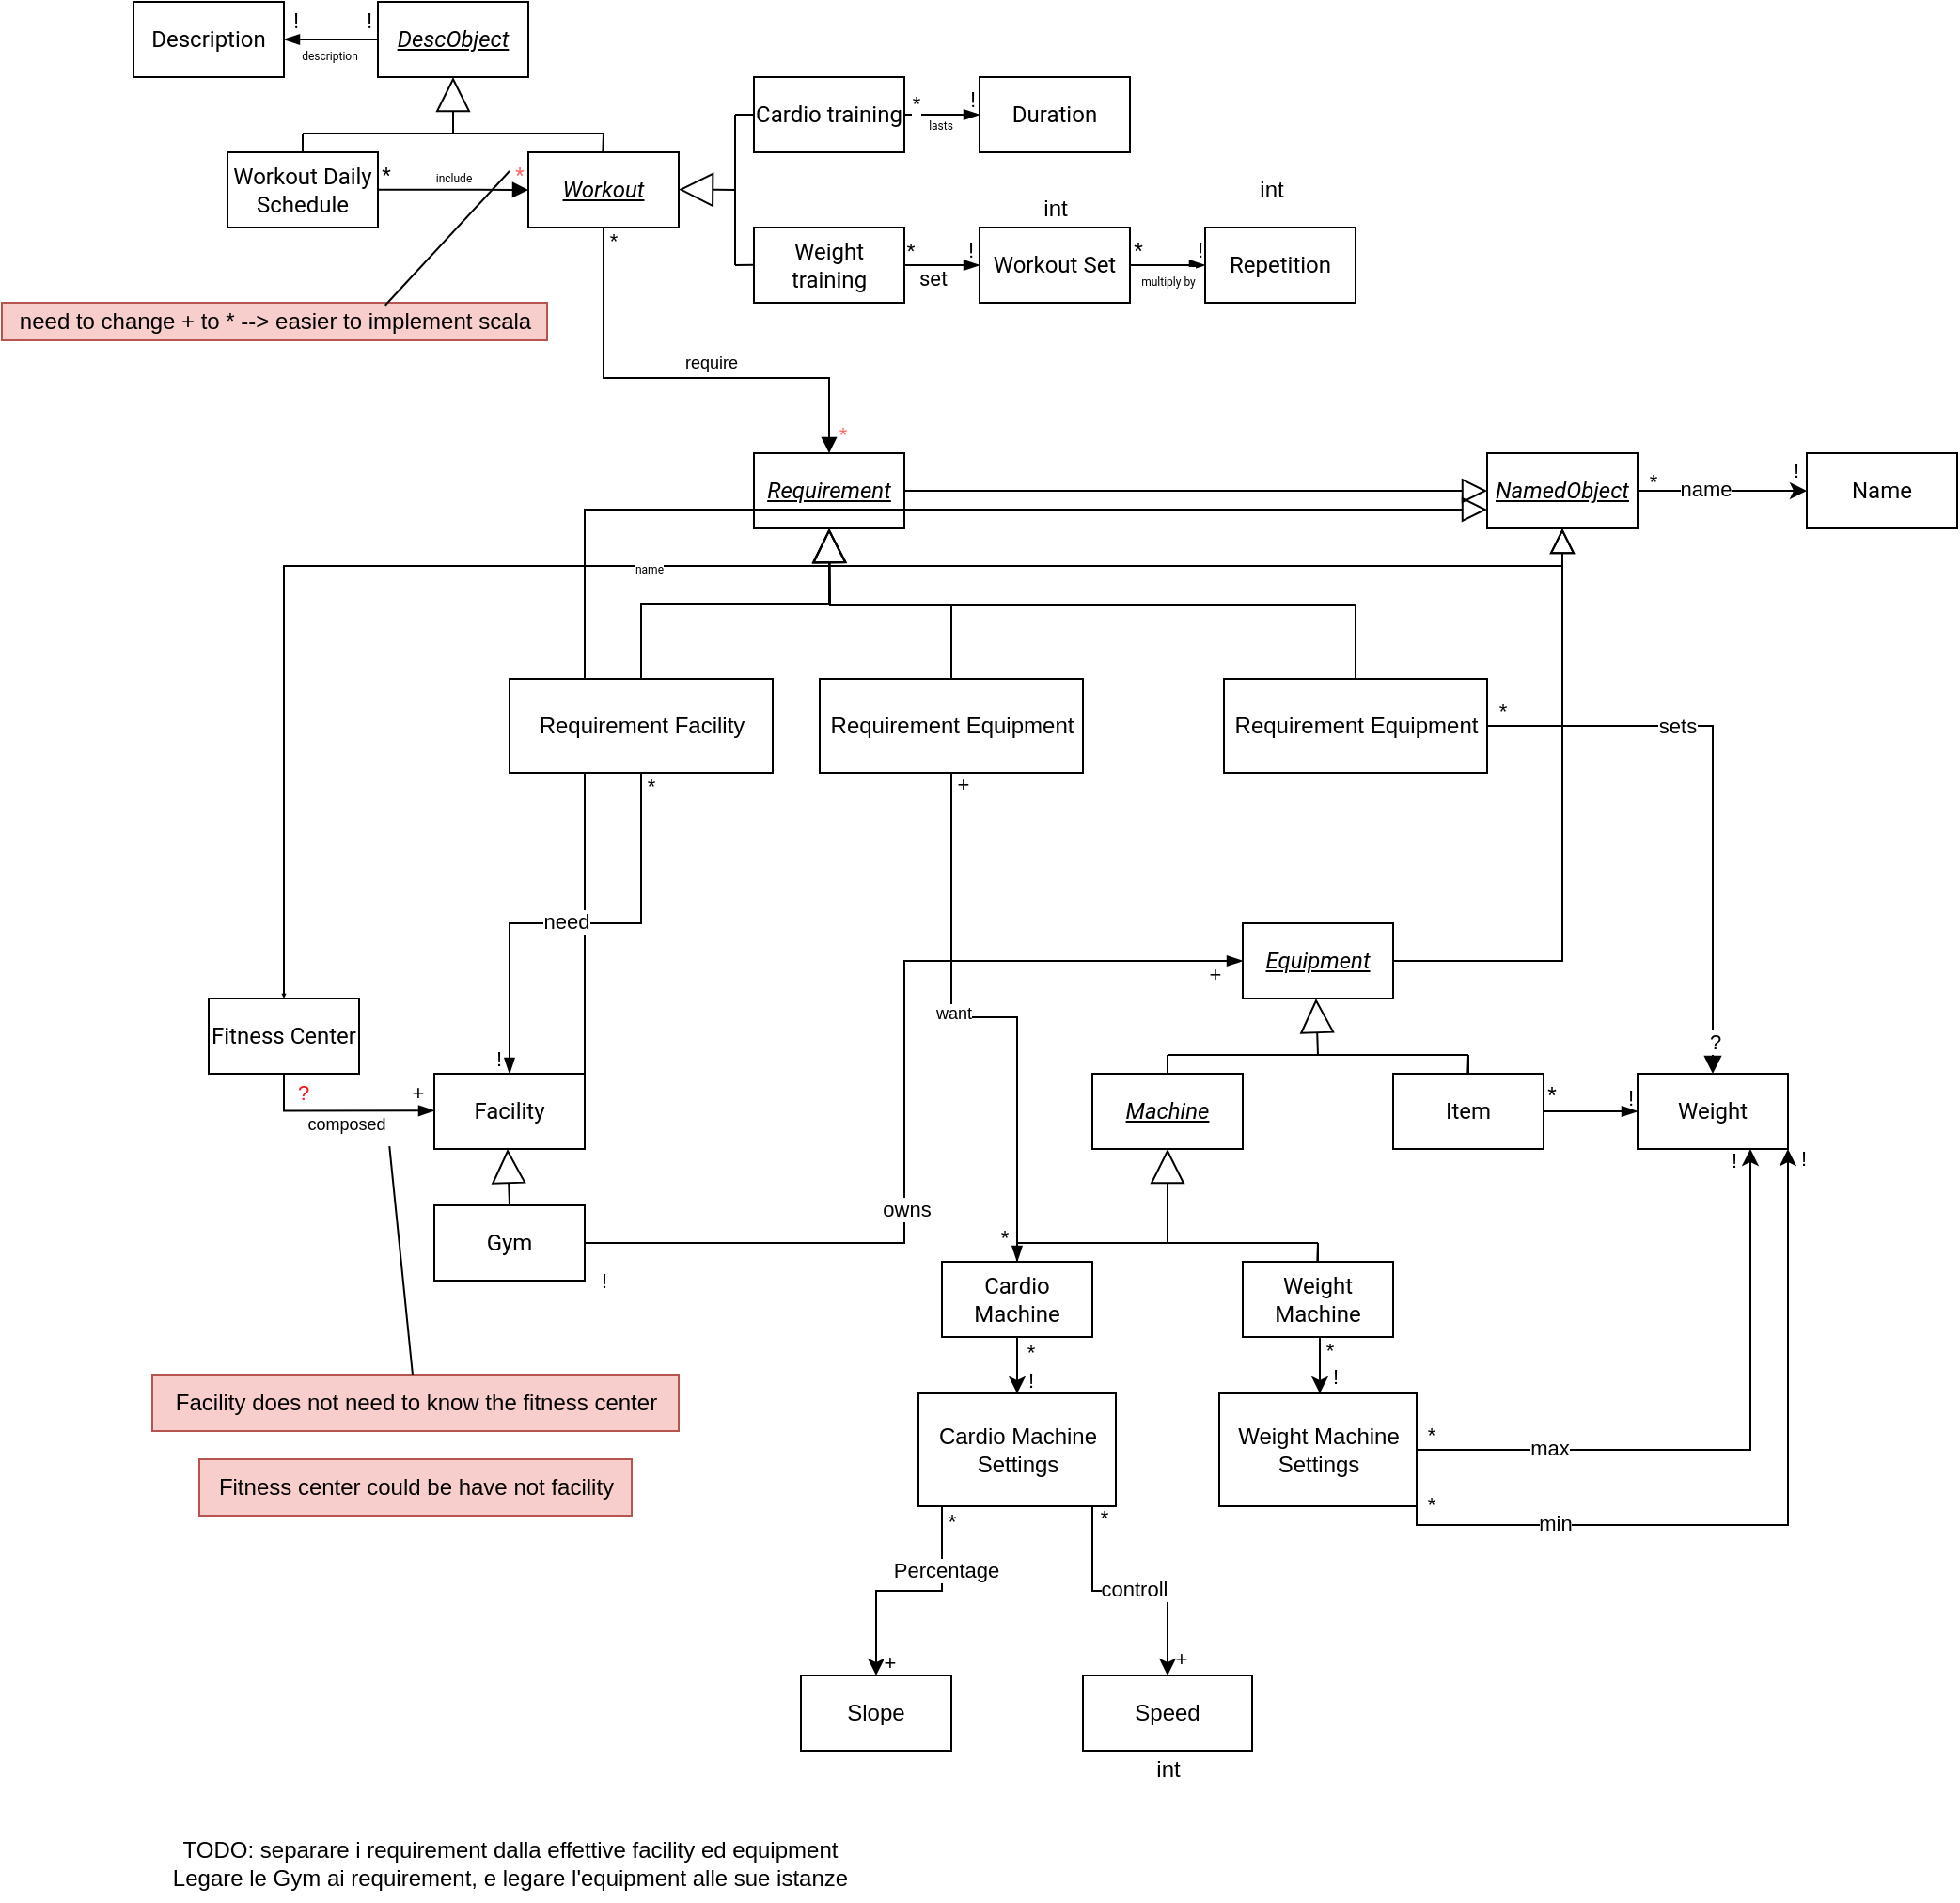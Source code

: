 <mxfile version="20.5.3" type="embed"><diagram id="2QempQvXkUjVF1YWiOBT" name="Page-1"><mxGraphModel dx="1708" dy="663" grid="1" gridSize="10" guides="1" tooltips="1" connect="1" arrows="1" fold="1" page="1" pageScale="1" pageWidth="850" pageHeight="1100" math="0" shadow="0"><root><mxCell id="0"/><mxCell id="1" parent="0"/><mxCell id="2F5MSPOgXOu8C7vcqL_C-9" value="&lt;u&gt;&lt;i&gt;DescObject&lt;/i&gt;&lt;/u&gt;" style="html=1;whiteSpace=wrap;fontFamily=Roboto;fontSource=https%3A%2F%2Ffonts.googleapis.com%2Fcss%3Ffamily%3DRoboto;" parent="1" vertex="1"><mxGeometry x="160" y="120" width="80" height="40" as="geometry"/></mxCell><mxCell id="2F5MSPOgXOu8C7vcqL_C-26" value="&lt;div&gt;Workout Daily&lt;/div&gt;&lt;div&gt;Schedule&lt;/div&gt;" style="html=1;whiteSpace=wrap;fontFamily=Roboto;fontSource=https%3A%2F%2Ffonts.googleapis.com%2Fcss%3Ffamily%3DRoboto;" parent="1" vertex="1"><mxGeometry x="80" y="200" width="80" height="40" as="geometry"/></mxCell><mxCell id="2F5MSPOgXOu8C7vcqL_C-27" value="&lt;div&gt;&lt;i&gt;&lt;u&gt;Workout&lt;/u&gt;&lt;/i&gt;&lt;/div&gt;" style="html=1;whiteSpace=wrap;fontFamily=Roboto;fontSource=https%3A%2F%2Ffonts.googleapis.com%2Fcss%3Ffamily%3DRoboto;" parent="1" vertex="1"><mxGeometry x="240" y="200" width="80" height="40" as="geometry"/></mxCell><mxCell id="2F5MSPOgXOu8C7vcqL_C-28" value="&lt;div&gt;Description&lt;/div&gt;" style="html=1;whiteSpace=wrap;fontFamily=Roboto;fontSource=https%3A%2F%2Ffonts.googleapis.com%2Fcss%3Ffamily%3DRoboto;" parent="1" vertex="1"><mxGeometry x="30" y="120" width="80" height="40" as="geometry"/></mxCell><mxCell id="2F5MSPOgXOu8C7vcqL_C-29" value="&lt;div&gt;Cardio training&lt;/div&gt;" style="html=1;whiteSpace=wrap;fontFamily=Roboto;fontSource=https%3A%2F%2Ffonts.googleapis.com%2Fcss%3Ffamily%3DRoboto;" parent="1" vertex="1"><mxGeometry x="360" y="160" width="80" height="40" as="geometry"/></mxCell><mxCell id="2F5MSPOgXOu8C7vcqL_C-30" value="&lt;div&gt;Weight training&lt;/div&gt;" style="html=1;whiteSpace=wrap;fontFamily=Roboto;fontSource=https%3A%2F%2Ffonts.googleapis.com%2Fcss%3Ffamily%3DRoboto;" parent="1" vertex="1"><mxGeometry x="360" y="240" width="80" height="40" as="geometry"/></mxCell><mxCell id="2F5MSPOgXOu8C7vcqL_C-31" value="Workout Set" style="html=1;whiteSpace=wrap;fontFamily=Roboto;fontSource=https%3A%2F%2Ffonts.googleapis.com%2Fcss%3Ffamily%3DRoboto;" parent="1" vertex="1"><mxGeometry x="480" y="240" width="80" height="40" as="geometry"/></mxCell><mxCell id="2F5MSPOgXOu8C7vcqL_C-32" value="Repetition" style="html=1;whiteSpace=wrap;fontFamily=Roboto;fontSource=https%3A%2F%2Ffonts.googleapis.com%2Fcss%3Ffamily%3DRoboto;" parent="1" vertex="1"><mxGeometry x="600" y="240" width="80" height="40" as="geometry"/></mxCell><mxCell id="2F5MSPOgXOu8C7vcqL_C-33" value="Duration" style="html=1;whiteSpace=wrap;fontFamily=Roboto;fontSource=https%3A%2F%2Ffonts.googleapis.com%2Fcss%3Ffamily%3DRoboto;" parent="1" vertex="1"><mxGeometry x="480" y="160" width="80" height="40" as="geometry"/></mxCell><mxCell id="2F5MSPOgXOu8C7vcqL_C-34" value="&lt;u&gt;&lt;i&gt;Requirement&lt;/i&gt;&lt;/u&gt;" style="html=1;whiteSpace=wrap;fontFamily=Roboto;fontSource=https%3A%2F%2Ffonts.googleapis.com%2Fcss%3Ffamily%3DRoboto;" parent="1" vertex="1"><mxGeometry x="360" y="360" width="80" height="40" as="geometry"/></mxCell><mxCell id="119" style="edgeStyle=orthogonalEdgeStyle;rounded=0;orthogonalLoop=1;jettySize=auto;html=1;exitX=1;exitY=0.5;exitDx=0;exitDy=0;entryX=0;entryY=0.75;entryDx=0;entryDy=0;endArrow=block;endFill=0;startSize=16;endSize=11;" edge="1" parent="1" source="2F5MSPOgXOu8C7vcqL_C-35" target="102"><mxGeometry relative="1" as="geometry"><Array as="points"><mxPoint x="270" y="390"/></Array></mxGeometry></mxCell><mxCell id="2F5MSPOgXOu8C7vcqL_C-35" value="&lt;div&gt;Facility&lt;/div&gt;" style="html=1;whiteSpace=wrap;fontFamily=Roboto;fontSource=https%3A%2F%2Ffonts.googleapis.com%2Fcss%3Ffamily%3DRoboto;" parent="1" vertex="1"><mxGeometry x="190" y="690" width="80" height="40" as="geometry"/></mxCell><mxCell id="108" style="edgeStyle=orthogonalEdgeStyle;html=1;exitX=1;exitY=0.5;exitDx=0;exitDy=0;entryX=0.5;entryY=1;entryDx=0;entryDy=0;endArrow=block;endFill=0;endSize=11;rounded=0;" parent="1" source="2F5MSPOgXOu8C7vcqL_C-36" target="102" edge="1"><mxGeometry relative="1" as="geometry"/></mxCell><mxCell id="2F5MSPOgXOu8C7vcqL_C-36" value="&lt;i&gt;&lt;u&gt;Equipment&lt;/u&gt;&lt;/i&gt;" style="html=1;whiteSpace=wrap;fontFamily=Roboto;fontSource=https%3A%2F%2Ffonts.googleapis.com%2Fcss%3Ffamily%3DRoboto;" parent="1" vertex="1"><mxGeometry x="620" y="610" width="80" height="40" as="geometry"/></mxCell><mxCell id="2F5MSPOgXOu8C7vcqL_C-38" value="&lt;i&gt;&lt;u&gt;Machine&lt;/u&gt;&lt;/i&gt;" style="html=1;whiteSpace=wrap;fontFamily=Roboto;fontSource=https%3A%2F%2Ffonts.googleapis.com%2Fcss%3Ffamily%3DRoboto;" parent="1" vertex="1"><mxGeometry x="540" y="690" width="80" height="40" as="geometry"/></mxCell><mxCell id="2F5MSPOgXOu8C7vcqL_C-39" value="Item" style="html=1;whiteSpace=wrap;fontFamily=Roboto;fontSource=https%3A%2F%2Ffonts.googleapis.com%2Fcss%3Ffamily%3DRoboto;" parent="1" vertex="1"><mxGeometry x="700" y="690" width="80" height="40" as="geometry"/></mxCell><mxCell id="2F5MSPOgXOu8C7vcqL_C-40" value="Weight" style="html=1;whiteSpace=wrap;fontFamily=Roboto;fontSource=https%3A%2F%2Ffonts.googleapis.com%2Fcss%3Ffamily%3DRoboto;" parent="1" vertex="1"><mxGeometry x="830" y="690" width="80" height="40" as="geometry"/></mxCell><mxCell id="25" style="edgeStyle=elbowEdgeStyle;html=1;exitX=1;exitY=0.5;exitDx=0;exitDy=0;entryX=0;entryY=0.5;entryDx=0;entryDy=0;startArrow=none;startFill=0;endArrow=blockThin;endFill=1;rounded=0;" parent="1" source="2F5MSPOgXOu8C7vcqL_C-43" target="2F5MSPOgXOu8C7vcqL_C-36" edge="1"><mxGeometry relative="1" as="geometry"><Array as="points"><mxPoint x="440" y="710"/></Array></mxGeometry></mxCell><mxCell id="26" value="owns" style="edgeLabel;html=1;align=center;verticalAlign=middle;resizable=0;points=[];" parent="25" vertex="1" connectable="0"><mxGeometry x="-0.246" y="-1" relative="1" as="geometry"><mxPoint as="offset"/></mxGeometry></mxCell><mxCell id="36" value="+" style="edgeLabel;html=1;align=center;verticalAlign=middle;resizable=0;points=[];labelBackgroundColor=none;" parent="25" vertex="1" connectable="0"><mxGeometry x="-0.97" relative="1" as="geometry"><mxPoint x="327" y="-143" as="offset"/></mxGeometry></mxCell><mxCell id="37" value="!" style="edgeLabel;html=1;align=center;verticalAlign=middle;resizable=0;points=[];" parent="25" vertex="1" connectable="0"><mxGeometry x="0.952" relative="1" as="geometry"><mxPoint x="-328" y="170" as="offset"/></mxGeometry></mxCell><mxCell id="2F5MSPOgXOu8C7vcqL_C-43" value="&lt;div&gt;Gym&lt;/div&gt;" style="html=1;whiteSpace=wrap;fontFamily=Roboto;fontSource=https%3A%2F%2Ffonts.googleapis.com%2Fcss%3Ffamily%3DRoboto;" parent="1" vertex="1"><mxGeometry x="190" y="760" width="80" height="40" as="geometry"/></mxCell><mxCell id="2F5MSPOgXOu8C7vcqL_C-44" value="Fitness Center" style="html=1;whiteSpace=wrap;fontFamily=Roboto;fontSource=https%3A%2F%2Ffonts.googleapis.com%2Fcss%3Ffamily%3DRoboto;" parent="1" vertex="1"><mxGeometry x="70" y="650" width="80" height="40" as="geometry"/></mxCell><mxCell id="2F5MSPOgXOu8C7vcqL_C-46" value="" style="endArrow=block;endSize=16;endFill=0;html=1;rounded=0;entryX=0.5;entryY=1;entryDx=0;entryDy=0;fontFamily=Roboto;fontSource=https%3A%2F%2Ffonts.googleapis.com%2Fcss%3Ffamily%3DRoboto;" parent="1" target="2F5MSPOgXOu8C7vcqL_C-9" edge="1"><mxGeometry width="160" relative="1" as="geometry"><mxPoint x="200" y="190" as="sourcePoint"/><mxPoint x="198.98" y="160" as="targetPoint"/><Array as="points"/></mxGeometry></mxCell><mxCell id="2F5MSPOgXOu8C7vcqL_C-48" value="" style="endArrow=block;endSize=16;endFill=0;html=1;rounded=0;fontFamily=Roboto;fontSource=https%3A%2F%2Ffonts.googleapis.com%2Fcss%3Ffamily%3DRoboto;" parent="1" edge="1"><mxGeometry width="160" relative="1" as="geometry"><mxPoint x="350" y="220" as="sourcePoint"/><mxPoint x="320" y="219.76" as="targetPoint"/><Array as="points"/></mxGeometry></mxCell><mxCell id="2F5MSPOgXOu8C7vcqL_C-53" value="" style="endArrow=none;html=1;edgeStyle=orthogonalEdgeStyle;rounded=0;fontFamily=Roboto;fontSource=https%3A%2F%2Ffonts.googleapis.com%2Fcss%3Ffamily%3DRoboto;" parent="1" edge="1"><mxGeometry relative="1" as="geometry"><mxPoint x="120" y="190" as="sourcePoint"/><mxPoint x="280" y="190" as="targetPoint"/></mxGeometry></mxCell><mxCell id="2F5MSPOgXOu8C7vcqL_C-55" value="" style="endArrow=none;html=1;edgeStyle=orthogonalEdgeStyle;rounded=0;exitX=0.5;exitY=0;exitDx=0;exitDy=0;fontFamily=Roboto;fontSource=https%3A%2F%2Ffonts.googleapis.com%2Fcss%3Ffamily%3DRoboto;" parent="1" source="2F5MSPOgXOu8C7vcqL_C-26" edge="1"><mxGeometry relative="1" as="geometry"><mxPoint x="130" y="200" as="sourcePoint"/><mxPoint x="120" y="190" as="targetPoint"/></mxGeometry></mxCell><mxCell id="2F5MSPOgXOu8C7vcqL_C-56" value="" style="endArrow=none;html=1;edgeStyle=orthogonalEdgeStyle;rounded=0;fontFamily=Roboto;fontSource=https%3A%2F%2Ffonts.googleapis.com%2Fcss%3Ffamily%3DRoboto;" parent="1" edge="1"><mxGeometry relative="1" as="geometry"><mxPoint x="280" y="200" as="sourcePoint"/><mxPoint x="279.65" y="200" as="targetPoint"/><Array as="points"><mxPoint x="279.65" y="190"/><mxPoint x="279.65" y="190"/></Array></mxGeometry></mxCell><mxCell id="2F5MSPOgXOu8C7vcqL_C-57" value="" style="endArrow=none;html=1;edgeStyle=orthogonalEdgeStyle;rounded=0;fontFamily=Roboto;fontSource=https%3A%2F%2Ffonts.googleapis.com%2Fcss%3Ffamily%3DRoboto;" parent="1" edge="1"><mxGeometry relative="1" as="geometry"><mxPoint x="350" y="180" as="sourcePoint"/><mxPoint x="350" y="260" as="targetPoint"/></mxGeometry></mxCell><mxCell id="2F5MSPOgXOu8C7vcqL_C-59" value="" style="endArrow=none;html=1;edgeStyle=orthogonalEdgeStyle;rounded=0;fontFamily=Roboto;fontSource=https%3A%2F%2Ffonts.googleapis.com%2Fcss%3Ffamily%3DRoboto;" parent="1" edge="1"><mxGeometry relative="1" as="geometry"><mxPoint x="350" y="260" as="sourcePoint"/><mxPoint x="360" y="259.93" as="targetPoint"/><Array as="points"><mxPoint x="350" y="259.93"/><mxPoint x="350" y="259.93"/></Array></mxGeometry></mxCell><mxCell id="2F5MSPOgXOu8C7vcqL_C-60" value="" style="endArrow=none;html=1;edgeStyle=orthogonalEdgeStyle;rounded=0;fontFamily=Roboto;fontSource=https%3A%2F%2Ffonts.googleapis.com%2Fcss%3Ffamily%3DRoboto;" parent="1" edge="1"><mxGeometry relative="1" as="geometry"><mxPoint x="350" y="180.03" as="sourcePoint"/><mxPoint x="360" y="179.96" as="targetPoint"/><Array as="points"><mxPoint x="350" y="179.96"/><mxPoint x="350" y="179.96"/></Array></mxGeometry></mxCell><mxCell id="2F5MSPOgXOu8C7vcqL_C-63" value="" style="endArrow=blockThin;html=1;edgeStyle=orthogonalEdgeStyle;rounded=0;fontFamily=Roboto;fontSource=https%3A%2F%2Ffonts.googleapis.com%2Fcss%3Ffamily%3DRoboto;endFill=1;" parent="1" edge="1"><mxGeometry relative="1" as="geometry"><mxPoint x="440" y="180" as="sourcePoint"/><mxPoint x="480" y="180" as="targetPoint"/></mxGeometry></mxCell><mxCell id="2F5MSPOgXOu8C7vcqL_C-89" value="!" style="edgeLabel;html=1;align=center;verticalAlign=middle;resizable=0;points=[];rotation=0;fontFamily=Roboto;fontSource=https%3A%2F%2Ffonts.googleapis.com%2Fcss%3Ffamily%3DRoboto;labelBackgroundColor=none;" parent="2F5MSPOgXOu8C7vcqL_C-63" vertex="1" connectable="0"><mxGeometry x="0.526" relative="1" as="geometry"><mxPoint x="5" y="-8" as="offset"/></mxGeometry></mxCell><mxCell id="2F5MSPOgXOu8C7vcqL_C-111" value="lasts" style="edgeLabel;html=1;align=center;verticalAlign=middle;resizable=0;points=[];fontSize=6;fontFamily=Roboto;fontSource=https%3A%2F%2Ffonts.googleapis.com%2Fcss%3Ffamily%3DRoboto;" parent="2F5MSPOgXOu8C7vcqL_C-63" vertex="1" connectable="0"><mxGeometry x="-0.079" y="-1" relative="1" as="geometry"><mxPoint y="4" as="offset"/></mxGeometry></mxCell><mxCell id="91" value="*" style="edgeLabel;html=1;align=center;verticalAlign=middle;resizable=0;points=[];" parent="2F5MSPOgXOu8C7vcqL_C-63" vertex="1" connectable="0"><mxGeometry x="-0.736" y="-1" relative="1" as="geometry"><mxPoint y="-7" as="offset"/></mxGeometry></mxCell><mxCell id="2F5MSPOgXOu8C7vcqL_C-64" value="" style="endArrow=blockThin;html=1;edgeStyle=orthogonalEdgeStyle;rounded=0;fontFamily=Roboto;fontSource=https%3A%2F%2Ffonts.googleapis.com%2Fcss%3Ffamily%3DRoboto;endFill=1;" parent="1" edge="1"><mxGeometry relative="1" as="geometry"><mxPoint x="440" y="269.9" as="sourcePoint"/><mxPoint x="480" y="260" as="targetPoint"/><Array as="points"><mxPoint x="440" y="260"/><mxPoint x="480" y="260"/></Array></mxGeometry></mxCell><mxCell id="2F5MSPOgXOu8C7vcqL_C-96" value="*" style="edgeLabel;html=1;align=center;verticalAlign=middle;resizable=0;points=[];fontFamily=Roboto;fontSource=https%3A%2F%2Ffonts.googleapis.com%2Fcss%3Ffamily%3DRoboto;fontSize=10;" parent="2F5MSPOgXOu8C7vcqL_C-64" vertex="1" connectable="0"><mxGeometry x="-0.522" relative="1" as="geometry"><mxPoint x="1" y="-8" as="offset"/></mxGeometry></mxCell><mxCell id="2F5MSPOgXOu8C7vcqL_C-97" value="!" style="edgeLabel;html=1;align=center;verticalAlign=middle;resizable=0;points=[];rotation=0;fontFamily=Roboto;fontSource=https%3A%2F%2Ffonts.googleapis.com%2Fcss%3Ffamily%3DRoboto;labelBackgroundColor=none;" parent="2F5MSPOgXOu8C7vcqL_C-64" vertex="1" connectable="0"><mxGeometry x="0.452" relative="1" as="geometry"><mxPoint x="9" y="-8" as="offset"/></mxGeometry></mxCell><mxCell id="2F5MSPOgXOu8C7vcqL_C-112" value="set" style="edgeLabel;html=1;align=center;verticalAlign=middle;resizable=0;points=[];fontFamily=Roboto;fontSource=https%3A%2F%2Ffonts.googleapis.com%2Fcss%3Ffamily%3DRoboto;" parent="2F5MSPOgXOu8C7vcqL_C-64" vertex="1" connectable="0"><mxGeometry x="0.027" y="-1" relative="1" as="geometry"><mxPoint x="-1" y="6" as="offset"/></mxGeometry></mxCell><mxCell id="2F5MSPOgXOu8C7vcqL_C-65" value="" style="endArrow=blockThin;html=1;edgeStyle=orthogonalEdgeStyle;rounded=0;fontFamily=Roboto;fontSource=https%3A%2F%2Ffonts.googleapis.com%2Fcss%3Ffamily%3DRoboto;endFill=1;startArrow=none;startFill=0;exitX=1;exitY=0.5;exitDx=0;exitDy=0;entryX=0;entryY=0.5;entryDx=0;entryDy=0;" parent="1" source="2F5MSPOgXOu8C7vcqL_C-31" target="2F5MSPOgXOu8C7vcqL_C-32" edge="1"><mxGeometry relative="1" as="geometry"><mxPoint x="590" y="200" as="sourcePoint"/><mxPoint x="630" y="200" as="targetPoint"/><Array as="points"><mxPoint x="580" y="260"/><mxPoint x="580" y="260"/></Array></mxGeometry></mxCell><mxCell id="2F5MSPOgXOu8C7vcqL_C-98" value="*" style="edgeLabel;html=1;align=center;verticalAlign=middle;resizable=0;points=[];fontFamily=Roboto;fontSource=https%3A%2F%2Ffonts.googleapis.com%2Fcss%3Ffamily%3DRoboto;labelBackgroundColor=none;" parent="2F5MSPOgXOu8C7vcqL_C-65" vertex="1" connectable="0"><mxGeometry x="-0.531" y="1" relative="1" as="geometry"><mxPoint x="-6" y="-7" as="offset"/></mxGeometry></mxCell><mxCell id="2F5MSPOgXOu8C7vcqL_C-99" value="!" style="edgeLabel;html=1;align=center;verticalAlign=middle;resizable=0;points=[];rotation=0;fontFamily=Roboto;fontSource=https%3A%2F%2Ffonts.googleapis.com%2Fcss%3Ffamily%3DRoboto;labelBackgroundColor=none;" parent="2F5MSPOgXOu8C7vcqL_C-65" vertex="1" connectable="0"><mxGeometry x="0.576" y="-1" relative="1" as="geometry"><mxPoint x="5" y="-9" as="offset"/></mxGeometry></mxCell><mxCell id="2F5MSPOgXOu8C7vcqL_C-113" value="&lt;font style=&quot;font-size: 6px;&quot;&gt;multiply by&lt;/font&gt;" style="edgeLabel;html=1;align=center;verticalAlign=middle;resizable=0;points=[];fontFamily=Roboto;fontSource=https%3A%2F%2Ffonts.googleapis.com%2Fcss%3Ffamily%3DRoboto;" parent="2F5MSPOgXOu8C7vcqL_C-65" vertex="1" connectable="0"><mxGeometry x="-0.03" y="-1" relative="1" as="geometry"><mxPoint y="6" as="offset"/></mxGeometry></mxCell><mxCell id="2F5MSPOgXOu8C7vcqL_C-67" value="" style="endArrow=none;html=1;edgeStyle=orthogonalEdgeStyle;rounded=0;exitX=0.5;exitY=0;exitDx=0;exitDy=0;fontFamily=Roboto;fontSource=https%3A%2F%2Ffonts.googleapis.com%2Fcss%3Ffamily%3DRoboto;" parent="1" edge="1"><mxGeometry relative="1" as="geometry"><mxPoint x="319.83" y="440" as="sourcePoint"/><mxPoint x="320" y="440" as="targetPoint"/></mxGeometry></mxCell><mxCell id="2F5MSPOgXOu8C7vcqL_C-70" value="" style="endArrow=block;html=1;edgeStyle=orthogonalEdgeStyle;rounded=0;exitX=0.5;exitY=1;exitDx=0;exitDy=0;startArrow=none;startFill=0;endFill=1;fontFamily=Roboto;fontSource=https%3A%2F%2Ffonts.googleapis.com%2Fcss%3Ffamily%3DRoboto;" parent="1" source="2F5MSPOgXOu8C7vcqL_C-27" edge="1"><mxGeometry relative="1" as="geometry"><mxPoint x="250" y="450" as="sourcePoint"/><mxPoint x="400" y="360" as="targetPoint"/><Array as="points"><mxPoint x="280" y="320"/><mxPoint x="400" y="320"/></Array></mxGeometry></mxCell><mxCell id="sfomzFhaXuzBr-5Kidbq-1" value="require" style="edgeLabel;html=1;align=center;verticalAlign=middle;resizable=0;points=[];fontSize=9;" parent="2F5MSPOgXOu8C7vcqL_C-70" connectable="0" vertex="1"><mxGeometry x="0.142" y="1" relative="1" as="geometry"><mxPoint y="-7" as="offset"/></mxGeometry></mxCell><mxCell id="KLTFEX1qhUFmZQi5NeGx-10" value="&lt;font color=&quot;#ff6666&quot;&gt;*&lt;/font&gt;" style="edgeLabel;html=1;align=center;verticalAlign=middle;resizable=0;points=[];" parent="2F5MSPOgXOu8C7vcqL_C-70" connectable="0" vertex="1"><mxGeometry x="0.884" y="2" relative="1" as="geometry"><mxPoint x="5" y="4" as="offset"/></mxGeometry></mxCell><mxCell id="88" value="*" style="edgeLabel;html=1;align=center;verticalAlign=middle;resizable=0;points=[];" parent="2F5MSPOgXOu8C7vcqL_C-70" vertex="1" connectable="0"><mxGeometry x="-0.942" y="-1" relative="1" as="geometry"><mxPoint x="6" as="offset"/></mxGeometry></mxCell><mxCell id="2F5MSPOgXOu8C7vcqL_C-72" value="" style="endArrow=blockThin;html=1;edgeStyle=orthogonalEdgeStyle;rounded=0;exitX=0.5;exitY=1;exitDx=0;exitDy=0;fontFamily=Roboto;fontSource=https%3A%2F%2Ffonts.googleapis.com%2Fcss%3Ffamily%3DRoboto;startArrow=none;startFill=0;endFill=1;" parent="1" source="2F5MSPOgXOu8C7vcqL_C-44" edge="1"><mxGeometry relative="1" as="geometry"><mxPoint x="30" y="709.66" as="sourcePoint"/><mxPoint x="190" y="709.66" as="targetPoint"/><Array as="points"><mxPoint x="110" y="710"/></Array></mxGeometry></mxCell><mxCell id="KLTFEX1qhUFmZQi5NeGx-8" value="composed" style="edgeLabel;html=1;align=center;verticalAlign=middle;resizable=0;points=[];fontSize=9;" parent="2F5MSPOgXOu8C7vcqL_C-72" connectable="0" vertex="1"><mxGeometry x="0.047" y="-2" relative="1" as="geometry"><mxPoint y="5" as="offset"/></mxGeometry></mxCell><mxCell id="35" value="?" style="edgeLabel;html=1;align=center;verticalAlign=middle;resizable=0;points=[];labelBackgroundColor=none;fontColor=#FF0F17;" parent="2F5MSPOgXOu8C7vcqL_C-72" vertex="1" connectable="0"><mxGeometry x="-0.9" y="-1" relative="1" as="geometry"><mxPoint x="11" y="5" as="offset"/></mxGeometry></mxCell><mxCell id="41" value="+" style="edgeLabel;html=1;align=center;verticalAlign=middle;resizable=0;points=[];labelBackgroundColor=none;" parent="2F5MSPOgXOu8C7vcqL_C-72" vertex="1" connectable="0"><mxGeometry x="0.903" y="1" relative="1" as="geometry"><mxPoint x="-5" y="-9" as="offset"/></mxGeometry></mxCell><mxCell id="2F5MSPOgXOu8C7vcqL_C-73" value="" style="endArrow=block;html=1;edgeStyle=orthogonalEdgeStyle;rounded=0;entryX=0.5;entryY=0;entryDx=0;entryDy=0;fontFamily=Roboto;fontSource=https%3A%2F%2Ffonts.googleapis.com%2Fcss%3Ffamily%3DRoboto;startArrow=block;startFill=0;exitX=0.5;exitY=1;exitDx=0;exitDy=0;endFill=0;endSize=0;targetPerimeterSpacing=8;startSize=11;" parent="1" source="102" target="2F5MSPOgXOu8C7vcqL_C-44" edge="1"><mxGeometry relative="1" as="geometry"><mxPoint x="750" y="380" as="sourcePoint"/><mxPoint x="415" y="330" as="targetPoint"/><Array as="points"><mxPoint x="790" y="420"/><mxPoint x="110" y="420"/></Array></mxGeometry></mxCell><mxCell id="2F5MSPOgXOu8C7vcqL_C-114" value="&lt;font style=&quot;font-size: 6px;&quot;&gt;name&lt;/font&gt;" style="edgeLabel;html=1;align=center;verticalAlign=middle;resizable=0;points=[];fontFamily=Roboto;fontSource=https%3A%2F%2Ffonts.googleapis.com%2Fcss%3Ffamily%3DRoboto;" parent="2F5MSPOgXOu8C7vcqL_C-73" vertex="1" connectable="0"><mxGeometry x="0.064" y="2" relative="1" as="geometry"><mxPoint x="-11" y="-2" as="offset"/></mxGeometry></mxCell><mxCell id="2F5MSPOgXOu8C7vcqL_C-76" value="" style="endArrow=block;endSize=16;endFill=0;html=1;rounded=0;fontFamily=Roboto;fontSource=https%3A%2F%2Ffonts.googleapis.com%2Fcss%3Ffamily%3DRoboto;" parent="1" edge="1"><mxGeometry width="160" relative="1" as="geometry"><mxPoint x="230" y="760" as="sourcePoint"/><mxPoint x="228.98" y="730" as="targetPoint"/><Array as="points"/></mxGeometry></mxCell><mxCell id="2F5MSPOgXOu8C7vcqL_C-80" value="" style="endArrow=block;endSize=16;endFill=0;html=1;rounded=0;fontFamily=Roboto;fontSource=https%3A%2F%2Ffonts.googleapis.com%2Fcss%3Ffamily%3DRoboto;" parent="1" edge="1"><mxGeometry width="160" relative="1" as="geometry"><mxPoint x="660" y="680" as="sourcePoint"/><mxPoint x="658.98" y="650" as="targetPoint"/><Array as="points"/></mxGeometry></mxCell><mxCell id="2F5MSPOgXOu8C7vcqL_C-81" value="" style="endArrow=none;html=1;edgeStyle=orthogonalEdgeStyle;rounded=0;fontFamily=Roboto;fontSource=https%3A%2F%2Ffonts.googleapis.com%2Fcss%3Ffamily%3DRoboto;" parent="1" edge="1"><mxGeometry relative="1" as="geometry"><mxPoint x="580" y="680" as="sourcePoint"/><mxPoint x="740" y="680" as="targetPoint"/></mxGeometry></mxCell><mxCell id="2F5MSPOgXOu8C7vcqL_C-82" value="" style="endArrow=none;html=1;edgeStyle=orthogonalEdgeStyle;rounded=0;exitX=0.5;exitY=0;exitDx=0;exitDy=0;fontFamily=Roboto;fontSource=https%3A%2F%2Ffonts.googleapis.com%2Fcss%3Ffamily%3DRoboto;" parent="1" edge="1"><mxGeometry relative="1" as="geometry"><mxPoint x="580" y="690" as="sourcePoint"/><mxPoint x="580" y="680" as="targetPoint"/></mxGeometry></mxCell><mxCell id="2F5MSPOgXOu8C7vcqL_C-83" value="" style="endArrow=none;html=1;edgeStyle=orthogonalEdgeStyle;rounded=0;fontFamily=Roboto;fontSource=https%3A%2F%2Ffonts.googleapis.com%2Fcss%3Ffamily%3DRoboto;" parent="1" edge="1"><mxGeometry relative="1" as="geometry"><mxPoint x="740" y="690" as="sourcePoint"/><mxPoint x="739.65" y="690" as="targetPoint"/><Array as="points"><mxPoint x="739.65" y="680"/><mxPoint x="739.65" y="680"/></Array></mxGeometry></mxCell><mxCell id="2F5MSPOgXOu8C7vcqL_C-86" value="" style="endArrow=none;html=1;edgeStyle=orthogonalEdgeStyle;rounded=0;entryX=0;entryY=0.5;entryDx=0;entryDy=0;fontFamily=Roboto;fontSource=https%3A%2F%2Ffonts.googleapis.com%2Fcss%3Ffamily%3DRoboto;startArrow=blockThin;startFill=1;exitX=1;exitY=0.5;exitDx=0;exitDy=0;" parent="1" source="2F5MSPOgXOu8C7vcqL_C-28" target="2F5MSPOgXOu8C7vcqL_C-9" edge="1"><mxGeometry relative="1" as="geometry"><mxPoint x="120" y="140" as="sourcePoint"/><mxPoint x="160" y="139.7" as="targetPoint"/><Array as="points"/></mxGeometry></mxCell><mxCell id="2F5MSPOgXOu8C7vcqL_C-90" value="!" style="edgeLabel;html=1;align=center;verticalAlign=middle;resizable=0;points=[];fontFamily=Roboto;fontSource=https%3A%2F%2Ffonts.googleapis.com%2Fcss%3Ffamily%3DRoboto;" parent="2F5MSPOgXOu8C7vcqL_C-86" vertex="1" connectable="0"><mxGeometry x="-0.826" relative="1" as="geometry"><mxPoint x="1" y="-10" as="offset"/></mxGeometry></mxCell><mxCell id="2F5MSPOgXOu8C7vcqL_C-91" value="!" style="edgeLabel;html=1;align=center;verticalAlign=middle;resizable=0;points=[];fontFamily=Roboto;fontSource=https%3A%2F%2Ffonts.googleapis.com%2Fcss%3Ffamily%3DRoboto;" parent="2F5MSPOgXOu8C7vcqL_C-86" vertex="1" connectable="0"><mxGeometry x="0.79" relative="1" as="geometry"><mxPoint y="-10" as="offset"/></mxGeometry></mxCell><mxCell id="2F5MSPOgXOu8C7vcqL_C-109" value="&lt;font style=&quot;font-size: 6px;&quot;&gt;description&lt;/font&gt;" style="edgeLabel;html=1;align=center;verticalAlign=top;resizable=0;points=[];fontFamily=Roboto;fontSource=https%3A%2F%2Ffonts.googleapis.com%2Fcss%3Ffamily%3DRoboto;labelBackgroundColor=none;" parent="2F5MSPOgXOu8C7vcqL_C-86" vertex="1" connectable="0"><mxGeometry x="-0.071" y="-1" relative="1" as="geometry"><mxPoint x="1" y="-7" as="offset"/></mxGeometry></mxCell><mxCell id="2F5MSPOgXOu8C7vcqL_C-87" value="" style="endArrow=blockThin;html=1;edgeStyle=orthogonalEdgeStyle;rounded=0;entryX=0;entryY=0.5;entryDx=0;entryDy=0;fontFamily=Roboto;fontSource=https%3A%2F%2Ffonts.googleapis.com%2Fcss%3Ffamily%3DRoboto;exitX=1;exitY=0.5;exitDx=0;exitDy=0;endFill=1;" parent="1" source="2F5MSPOgXOu8C7vcqL_C-39" target="2F5MSPOgXOu8C7vcqL_C-40" edge="1"><mxGeometry relative="1" as="geometry"><mxPoint x="740" y="730.3" as="sourcePoint"/><mxPoint x="790" y="740" as="targetPoint"/><Array as="points"/></mxGeometry></mxCell><mxCell id="2F5MSPOgXOu8C7vcqL_C-106" value="*" style="edgeLabel;html=1;align=center;verticalAlign=middle;resizable=0;points=[];fontFamily=Roboto;fontSource=https%3A%2F%2Ffonts.googleapis.com%2Fcss%3Ffamily%3DRoboto;" parent="2F5MSPOgXOu8C7vcqL_C-87" vertex="1" connectable="0"><mxGeometry x="-0.669" y="1" relative="1" as="geometry"><mxPoint x="-5" y="-8" as="offset"/></mxGeometry></mxCell><mxCell id="2F5MSPOgXOu8C7vcqL_C-107" value="!" style="edgeLabel;html=1;align=center;verticalAlign=middle;resizable=0;points=[];rotation=0;fontFamily=Roboto;fontSource=https%3A%2F%2Ffonts.googleapis.com%2Fcss%3Ffamily%3DRoboto;labelBackgroundColor=none;" parent="2F5MSPOgXOu8C7vcqL_C-87" vertex="1" connectable="0"><mxGeometry x="0.72" relative="1" as="geometry"><mxPoint x="3" y="-7" as="offset"/></mxGeometry></mxCell><mxCell id="2F5MSPOgXOu8C7vcqL_C-92" value="" style="endArrow=block;html=1;edgeStyle=orthogonalEdgeStyle;rounded=0;entryX=0;entryY=0.5;entryDx=0;entryDy=0;fontFamily=Roboto;fontSource=https%3A%2F%2Ffonts.googleapis.com%2Fcss%3Ffamily%3DRoboto;endFill=1;" parent="1" target="2F5MSPOgXOu8C7vcqL_C-27" edge="1"><mxGeometry relative="1" as="geometry"><mxPoint x="160" y="219.89" as="sourcePoint"/><mxPoint x="200" y="219.89" as="targetPoint"/><Array as="points"><mxPoint x="200" y="220"/></Array></mxGeometry></mxCell><mxCell id="2F5MSPOgXOu8C7vcqL_C-93" value="*" style="edgeLabel;html=1;align=center;verticalAlign=middle;resizable=0;points=[];fontFamily=Roboto;fontSource=https%3A%2F%2Ffonts.googleapis.com%2Fcss%3Ffamily%3DRoboto;labelBackgroundColor=none;" parent="2F5MSPOgXOu8C7vcqL_C-92" vertex="1" connectable="0"><mxGeometry x="-0.826" relative="1" as="geometry"><mxPoint x="-3" y="-8" as="offset"/></mxGeometry></mxCell><mxCell id="2F5MSPOgXOu8C7vcqL_C-94" value="*" style="edgeLabel;html=1;align=center;verticalAlign=middle;resizable=0;points=[];fontFamily=Roboto;fontSource=https%3A%2F%2Ffonts.googleapis.com%2Fcss%3Ffamily%3DRoboto;labelBackgroundColor=none;fontColor=#FF6666;" parent="2F5MSPOgXOu8C7vcqL_C-92" vertex="1" connectable="0"><mxGeometry x="0.79" relative="1" as="geometry"><mxPoint x="3" y="-8" as="offset"/></mxGeometry></mxCell><mxCell id="2F5MSPOgXOu8C7vcqL_C-110" value="&lt;font data-font-src=&quot;https://fonts.googleapis.com/css?family=Roboto&quot; style=&quot;font-size: 6px;&quot;&gt;include&lt;/font&gt;" style="edgeLabel;html=1;align=center;verticalAlign=middle;resizable=0;points=[];fontFamily=Roboto;fontSource=https%3A%2F%2Ffonts.googleapis.com%2Fcss%3Ffamily%3DRoboto;" parent="2F5MSPOgXOu8C7vcqL_C-92" vertex="1" connectable="0"><mxGeometry x="-0.146" y="-1" relative="1" as="geometry"><mxPoint x="6" y="-9" as="offset"/></mxGeometry></mxCell><mxCell id="57" style="edgeStyle=orthogonalEdgeStyle;rounded=0;html=1;exitX=0.5;exitY=1;exitDx=0;exitDy=0;strokeColor=#000000;" parent="1" source="KLTFEX1qhUFmZQi5NeGx-1" target="54" edge="1"><mxGeometry relative="1" as="geometry"/></mxCell><mxCell id="84" value="!" style="edgeLabel;html=1;align=center;verticalAlign=middle;resizable=0;points=[];labelBackgroundColor=none;" parent="57" vertex="1" connectable="0"><mxGeometry x="0.533" relative="1" as="geometry"><mxPoint x="7" as="offset"/></mxGeometry></mxCell><mxCell id="85" value="*" style="edgeLabel;html=1;align=center;verticalAlign=middle;resizable=0;points=[];labelBackgroundColor=none;" parent="57" vertex="1" connectable="0"><mxGeometry x="-0.773" y="-1" relative="1" as="geometry"><mxPoint x="8" y="4" as="offset"/></mxGeometry></mxCell><mxCell id="KLTFEX1qhUFmZQi5NeGx-1" value="&lt;div&gt;Cardio Machine&lt;/div&gt;" style="html=1;whiteSpace=wrap;fontFamily=Roboto;fontSource=https%3A%2F%2Ffonts.googleapis.com%2Fcss%3Ffamily%3DRoboto;" parent="1" vertex="1"><mxGeometry x="460" y="790" width="80" height="40" as="geometry"/></mxCell><mxCell id="56" style="edgeStyle=orthogonalEdgeStyle;rounded=0;html=1;exitX=0.5;exitY=1;exitDx=0;exitDy=0;strokeColor=#000000;" parent="1" edge="1"><mxGeometry relative="1" as="geometry"><mxPoint x="661" y="830" as="sourcePoint"/><mxPoint x="661" y="860" as="targetPoint"/></mxGeometry></mxCell><mxCell id="77" value="!" style="edgeLabel;html=1;align=center;verticalAlign=middle;resizable=0;points=[];" parent="56" vertex="1" connectable="0"><mxGeometry x="0.387" y="1" relative="1" as="geometry"><mxPoint x="7" as="offset"/></mxGeometry></mxCell><mxCell id="78" value="*" style="edgeLabel;html=1;align=center;verticalAlign=middle;resizable=0;points=[];labelBackgroundColor=none;" parent="56" vertex="1" connectable="0"><mxGeometry x="-0.813" relative="1" as="geometry"><mxPoint x="5" y="4" as="offset"/></mxGeometry></mxCell><mxCell id="KLTFEX1qhUFmZQi5NeGx-2" value="&lt;div&gt;Weight Machine&lt;/div&gt;" style="html=1;whiteSpace=wrap;fontFamily=Roboto;fontSource=https%3A%2F%2Ffonts.googleapis.com%2Fcss%3Ffamily%3DRoboto;" parent="1" vertex="1"><mxGeometry x="620" y="790" width="80" height="40" as="geometry"/></mxCell><mxCell id="KLTFEX1qhUFmZQi5NeGx-3" value="" style="endArrow=block;endSize=16;endFill=0;html=1;rounded=0;fontFamily=Roboto;fontSource=https%3A%2F%2Ffonts.googleapis.com%2Fcss%3Ffamily%3DRoboto;entryX=0.5;entryY=1;entryDx=0;entryDy=0;" parent="1" target="2F5MSPOgXOu8C7vcqL_C-38" edge="1"><mxGeometry width="160" relative="1" as="geometry"><mxPoint x="580" y="780" as="sourcePoint"/><mxPoint x="540" y="430" as="targetPoint"/><Array as="points"/></mxGeometry></mxCell><mxCell id="KLTFEX1qhUFmZQi5NeGx-4" value="" style="endArrow=none;html=1;edgeStyle=orthogonalEdgeStyle;rounded=0;fontFamily=Roboto;fontSource=https%3A%2F%2Ffonts.googleapis.com%2Fcss%3Ffamily%3DRoboto;" parent="1" edge="1"><mxGeometry relative="1" as="geometry"><mxPoint x="500" y="780" as="sourcePoint"/><mxPoint x="660" y="780" as="targetPoint"/></mxGeometry></mxCell><mxCell id="KLTFEX1qhUFmZQi5NeGx-5" value="" style="endArrow=none;html=1;edgeStyle=orthogonalEdgeStyle;rounded=0;exitX=0.5;exitY=0;exitDx=0;exitDy=0;fontFamily=Roboto;fontSource=https%3A%2F%2Ffonts.googleapis.com%2Fcss%3Ffamily%3DRoboto;" parent="1" edge="1"><mxGeometry relative="1" as="geometry"><mxPoint x="500" y="790" as="sourcePoint"/><mxPoint x="500" y="780" as="targetPoint"/></mxGeometry></mxCell><mxCell id="KLTFEX1qhUFmZQi5NeGx-6" value="" style="endArrow=none;html=1;edgeStyle=orthogonalEdgeStyle;rounded=0;fontFamily=Roboto;fontSource=https%3A%2F%2Ffonts.googleapis.com%2Fcss%3Ffamily%3DRoboto;" parent="1" edge="1"><mxGeometry relative="1" as="geometry"><mxPoint x="660" y="790" as="sourcePoint"/><mxPoint x="659.65" y="790" as="targetPoint"/><Array as="points"><mxPoint x="659.65" y="780"/><mxPoint x="659.65" y="780"/></Array></mxGeometry></mxCell><mxCell id="KLTFEX1qhUFmZQi5NeGx-12" value="&lt;div&gt;TODO: separare i requirement dalla effettive facility ed equipment&lt;/div&gt;&lt;div&gt;Legare le Gym ai requirement, e legare l'equipment alle sue istanze&lt;br&gt;&lt;/div&gt;" style="text;html=1;align=center;verticalAlign=middle;resizable=0;points=[];autosize=1;strokeColor=none;fillColor=none;" parent="1" vertex="1"><mxGeometry x="40" y="1090" width="380" height="40" as="geometry"/></mxCell><mxCell id="6" style="edgeStyle=orthogonalEdgeStyle;html=1;exitX=0.5;exitY=0;exitDx=0;exitDy=0;startArrow=none;startFill=0;endArrow=block;endFill=0;rounded=0;entryX=0.5;entryY=1;entryDx=0;entryDy=0;targetPerimeterSpacing=0;endSize=16;" parent="1" source="2" target="2F5MSPOgXOu8C7vcqL_C-34" edge="1"><mxGeometry relative="1" as="geometry"><mxPoint x="400" y="440" as="targetPoint"/></mxGeometry></mxCell><mxCell id="18" style="edgeStyle=orthogonalEdgeStyle;rounded=0;html=1;exitX=0.5;exitY=1;exitDx=0;exitDy=0;startArrow=none;startFill=0;endArrow=blockThin;endFill=1;targetPerimeterSpacing=0;strokeWidth=1;" parent="1" source="2" target="2F5MSPOgXOu8C7vcqL_C-35" edge="1"><mxGeometry relative="1" as="geometry"><Array as="points"><mxPoint x="300" y="610"/><mxPoint x="230" y="610"/></Array></mxGeometry></mxCell><mxCell id="31" value="*" style="edgeLabel;html=1;align=center;verticalAlign=middle;resizable=0;points=[];" parent="18" vertex="1" connectable="0"><mxGeometry x="-0.943" relative="1" as="geometry"><mxPoint x="5" as="offset"/></mxGeometry></mxCell><mxCell id="33" value="!" style="edgeLabel;html=1;align=center;verticalAlign=middle;resizable=0;points=[];fontColor=#000000;" parent="18" vertex="1" connectable="0"><mxGeometry x="0.961" relative="1" as="geometry"><mxPoint x="-6" y="-4" as="offset"/></mxGeometry></mxCell><mxCell id="34" value="need" style="edgeLabel;html=1;align=center;verticalAlign=middle;resizable=0;points=[];fontColor=#000000;" parent="18" vertex="1" connectable="0"><mxGeometry x="0.083" y="-1" relative="1" as="geometry"><mxPoint x="4" as="offset"/></mxGeometry></mxCell><mxCell id="2" value="Requirement Facility" style="html=1;" parent="1" vertex="1"><mxGeometry x="230" y="480" width="140" height="50" as="geometry"/></mxCell><mxCell id="22" style="edgeStyle=orthogonalEdgeStyle;rounded=0;html=1;exitX=0.5;exitY=1;exitDx=0;exitDy=0;entryX=0.5;entryY=0;entryDx=0;entryDy=0;fontSize=9;startArrow=none;startFill=0;endArrow=blockThin;endFill=1;targetPerimeterSpacing=0;strokeWidth=1;" parent="1" source="3" target="KLTFEX1qhUFmZQi5NeGx-1" edge="1"><mxGeometry relative="1" as="geometry"/></mxCell><mxCell id="23" value="want" style="edgeLabel;html=1;align=center;verticalAlign=middle;resizable=0;points=[];fontSize=9;" parent="22" vertex="1" connectable="0"><mxGeometry x="-0.135" y="1" relative="1" as="geometry"><mxPoint as="offset"/></mxGeometry></mxCell><mxCell id="38" value="+" style="edgeLabel;html=1;align=center;verticalAlign=middle;resizable=0;points=[];" parent="22" vertex="1" connectable="0"><mxGeometry x="-0.96" y="-1" relative="1" as="geometry"><mxPoint x="7" as="offset"/></mxGeometry></mxCell><mxCell id="39" value="*" style="edgeLabel;html=1;align=center;verticalAlign=middle;resizable=0;points=[];labelBackgroundColor=none;" parent="22" vertex="1" connectable="0"><mxGeometry x="0.947" y="-1" relative="1" as="geometry"><mxPoint x="-6" y="-5" as="offset"/></mxGeometry></mxCell><mxCell id="115" style="edgeStyle=orthogonalEdgeStyle;html=1;exitX=1;exitY=0.5;exitDx=0;exitDy=0;entryX=0.5;entryY=0;entryDx=0;entryDy=0;startArrow=none;startFill=0;endArrow=block;endFill=1;startSize=13;endSize=7;targetPerimeterSpacing=8;rounded=0;" parent="1" source="124" target="2F5MSPOgXOu8C7vcqL_C-40" edge="1"><mxGeometry relative="1" as="geometry"/></mxCell><mxCell id="116" value="?" style="edgeLabel;html=1;align=center;verticalAlign=middle;resizable=0;points=[];" parent="115" vertex="1" connectable="0"><mxGeometry x="0.889" y="1" relative="1" as="geometry"><mxPoint as="offset"/></mxGeometry></mxCell><mxCell id="117" value="*" style="edgeLabel;html=1;align=center;verticalAlign=middle;resizable=0;points=[];" parent="115" vertex="1" connectable="0"><mxGeometry x="-0.951" relative="1" as="geometry"><mxPoint y="-8" as="offset"/></mxGeometry></mxCell><mxCell id="118" value="sets" style="edgeLabel;html=1;align=center;verticalAlign=middle;resizable=0;points=[];" parent="115" vertex="1" connectable="0"><mxGeometry x="-0.341" relative="1" as="geometry"><mxPoint as="offset"/></mxGeometry></mxCell><mxCell id="3" value="Requirement Equipment" style="html=1;" parent="1" vertex="1"><mxGeometry x="395" y="480" width="140" height="50" as="geometry"/></mxCell><mxCell id="8" style="edgeStyle=orthogonalEdgeStyle;html=1;exitX=0.5;exitY=0;exitDx=0;exitDy=0;startArrow=none;startFill=0;endArrow=block;endFill=0;rounded=0;entryX=0.5;entryY=1;entryDx=0;entryDy=0;targetPerimeterSpacing=0;endSize=16;" parent="1" source="3" edge="1"><mxGeometry relative="1" as="geometry"><mxPoint x="400" y="400" as="targetPoint"/><mxPoint x="300" y="480" as="sourcePoint"/></mxGeometry></mxCell><mxCell id="13" value="" style="endArrow=block;endSize=11;html=1;targetPerimeterSpacing=0;strokeWidth=1;exitX=1;exitY=0.5;exitDx=0;exitDy=0;endFill=0;ignoreEdge=0;entryX=0;entryY=0.5;entryDx=0;entryDy=0;" parent="1" source="2F5MSPOgXOu8C7vcqL_C-34" target="102" edge="1"><mxGeometry width="160" relative="1" as="geometry"><mxPoint x="590" y="550" as="sourcePoint"/><mxPoint x="550" y="380" as="targetPoint"/><Array as="points"/></mxGeometry></mxCell><mxCell id="75" style="edgeStyle=orthogonalEdgeStyle;rounded=0;html=1;exitX=0.5;exitY=1;exitDx=0;exitDy=0;strokeColor=#000000;" parent="1" source="54" target="72" edge="1"><mxGeometry relative="1" as="geometry"><Array as="points"><mxPoint x="460" y="920"/><mxPoint x="460" y="965"/><mxPoint x="425" y="965"/></Array></mxGeometry></mxCell><mxCell id="76" value="Percentage" style="edgeLabel;html=1;align=center;verticalAlign=middle;resizable=0;points=[];" parent="75" vertex="1" connectable="0"><mxGeometry x="-0.111" y="2" relative="1" as="geometry"><mxPoint as="offset"/></mxGeometry></mxCell><mxCell id="98" value="+" style="edgeLabel;html=1;align=center;verticalAlign=middle;resizable=0;points=[];" parent="75" vertex="1" connectable="0"><mxGeometry x="0.915" y="2" relative="1" as="geometry"><mxPoint x="5" as="offset"/></mxGeometry></mxCell><mxCell id="99" value="*" style="edgeLabel;html=1;align=center;verticalAlign=middle;resizable=0;points=[];labelBackgroundColor=none;" parent="75" vertex="1" connectable="0"><mxGeometry x="-0.45" y="1" relative="1" as="geometry"><mxPoint x="4" y="2" as="offset"/></mxGeometry></mxCell><mxCell id="80" style="edgeStyle=orthogonalEdgeStyle;rounded=0;html=1;exitX=0.5;exitY=1;exitDx=0;exitDy=0;strokeColor=#000000;" parent="1" source="54" target="79" edge="1"><mxGeometry relative="1" as="geometry"><Array as="points"><mxPoint x="540" y="920"/><mxPoint x="540" y="965"/><mxPoint x="580" y="965"/></Array></mxGeometry></mxCell><mxCell id="82" value="controll" style="edgeLabel;html=1;align=center;verticalAlign=middle;resizable=0;points=[];" parent="80" vertex="1" connectable="0"><mxGeometry x="0.252" y="1" relative="1" as="geometry"><mxPoint as="offset"/></mxGeometry></mxCell><mxCell id="94" value="+" style="edgeLabel;html=1;align=center;verticalAlign=middle;resizable=0;points=[];labelBackgroundColor=none;" parent="80" vertex="1" connectable="0"><mxGeometry x="0.889" y="-1" relative="1" as="geometry"><mxPoint x="8" as="offset"/></mxGeometry></mxCell><mxCell id="95" value="*" style="edgeLabel;html=1;align=center;verticalAlign=middle;resizable=0;points=[];" parent="80" vertex="1" connectable="0"><mxGeometry x="-0.461" relative="1" as="geometry"><mxPoint x="6" as="offset"/></mxGeometry></mxCell><mxCell id="54" value="Cardio Machine Settings" style="whiteSpace=wrap;html=1;labelBackgroundColor=none;" parent="1" vertex="1"><mxGeometry x="447.5" y="860" width="105" height="60" as="geometry"/></mxCell><mxCell id="63" style="edgeStyle=orthogonalEdgeStyle;rounded=0;html=1;exitX=1;exitY=0.5;exitDx=0;exitDy=0;entryX=0.75;entryY=1;entryDx=0;entryDy=0;strokeColor=#000000;" parent="1" source="55" target="2F5MSPOgXOu8C7vcqL_C-40" edge="1"><mxGeometry relative="1" as="geometry"/></mxCell><mxCell id="65" value="max" style="edgeLabel;html=1;align=center;verticalAlign=middle;resizable=0;points=[];" parent="63" vertex="1" connectable="0"><mxGeometry x="-0.581" y="1" relative="1" as="geometry"><mxPoint as="offset"/></mxGeometry></mxCell><mxCell id="67" value="*" style="edgeLabel;html=1;align=center;verticalAlign=middle;resizable=0;points=[];" parent="63" vertex="1" connectable="0"><mxGeometry x="-0.956" relative="1" as="geometry"><mxPoint y="-8" as="offset"/></mxGeometry></mxCell><mxCell id="70" value="!" style="edgeLabel;html=1;align=center;verticalAlign=middle;resizable=0;points=[];labelBackgroundColor=none;" parent="63" vertex="1" connectable="0"><mxGeometry x="0.963" y="1" relative="1" as="geometry"><mxPoint x="-8" as="offset"/></mxGeometry></mxCell><mxCell id="64" style="edgeStyle=orthogonalEdgeStyle;rounded=0;html=1;exitX=1;exitY=1;exitDx=0;exitDy=0;entryX=1;entryY=1;entryDx=0;entryDy=0;strokeColor=#000000;" parent="1" source="55" target="2F5MSPOgXOu8C7vcqL_C-40" edge="1"><mxGeometry relative="1" as="geometry"/></mxCell><mxCell id="66" value="min" style="edgeLabel;html=1;align=center;verticalAlign=middle;resizable=0;points=[];" parent="64" vertex="1" connectable="0"><mxGeometry x="-0.592" y="1" relative="1" as="geometry"><mxPoint as="offset"/></mxGeometry></mxCell><mxCell id="68" value="*" style="edgeLabel;html=1;align=center;verticalAlign=middle;resizable=0;points=[];" parent="64" vertex="1" connectable="0"><mxGeometry x="-0.867" relative="1" as="geometry"><mxPoint x="-10" y="-11" as="offset"/></mxGeometry></mxCell><mxCell id="71" value="!" style="edgeLabel;html=1;align=center;verticalAlign=middle;resizable=0;points=[];labelBackgroundColor=none;" parent="64" vertex="1" connectable="0"><mxGeometry x="0.977" relative="1" as="geometry"><mxPoint x="8" as="offset"/></mxGeometry></mxCell><mxCell id="55" value="Weight Machine Settings" style="whiteSpace=wrap;html=1;labelBackgroundColor=none;" parent="1" vertex="1"><mxGeometry x="607.5" y="860" width="105" height="60" as="geometry"/></mxCell><mxCell id="72" value="Slope" style="whiteSpace=wrap;html=1;labelBackgroundColor=none;" parent="1" vertex="1"><mxGeometry x="385" y="1010" width="80" height="40" as="geometry"/></mxCell><mxCell id="79" value="Speed" style="whiteSpace=wrap;html=1;labelBackgroundColor=none;" parent="1" vertex="1"><mxGeometry x="535" y="1010" width="90" height="40" as="geometry"/></mxCell><mxCell id="89" value="int" style="text;html=1;align=center;verticalAlign=middle;resizable=0;points=[];autosize=1;strokeColor=none;" parent="1" vertex="1"><mxGeometry x="620" y="210" width="30" height="20" as="geometry"/></mxCell><mxCell id="90" value="int" style="text;html=1;align=center;verticalAlign=middle;resizable=0;points=[];autosize=1;strokeColor=none;" parent="1" vertex="1"><mxGeometry x="505" y="220" width="30" height="20" as="geometry"/></mxCell><mxCell id="93" value="int" style="text;html=1;align=center;verticalAlign=middle;resizable=0;points=[];autosize=1;strokeColor=none;" parent="1" vertex="1"><mxGeometry x="565" y="1050" width="30" height="20" as="geometry"/></mxCell><mxCell id="100" value="need to change + to * --&amp;gt; easier to implement scala" style="text;html=1;align=center;verticalAlign=middle;resizable=0;points=[];autosize=1;strokeColor=#b85450;fillColor=#f8cecc;" parent="1" vertex="1"><mxGeometry x="-40" y="280" width="290" height="20" as="geometry"/></mxCell><mxCell id="101" value="" style="endArrow=none;html=1;fontColor=#FF6666;exitX=0.703;exitY=0.07;exitDx=0;exitDy=0;exitPerimeter=0;" parent="1" source="100" edge="1"><mxGeometry width="50" height="50" relative="1" as="geometry"><mxPoint x="130" y="240" as="sourcePoint"/><mxPoint x="230" y="210" as="targetPoint"/></mxGeometry></mxCell><mxCell id="103" style="edgeStyle=none;html=1;exitX=1;exitY=0.5;exitDx=0;exitDy=0;" parent="1" source="102" target="104" edge="1"><mxGeometry relative="1" as="geometry"><mxPoint x="910" y="380.095" as="targetPoint"/></mxGeometry></mxCell><mxCell id="110" value="name" style="edgeLabel;html=1;align=center;verticalAlign=middle;resizable=0;points=[];" parent="103" vertex="1" connectable="0"><mxGeometry x="-0.207" y="1" relative="1" as="geometry"><mxPoint as="offset"/></mxGeometry></mxCell><mxCell id="113" value="!" style="edgeLabel;html=1;align=center;verticalAlign=middle;resizable=0;points=[];" parent="103" vertex="1" connectable="0"><mxGeometry x="0.865" y="1" relative="1" as="geometry"><mxPoint y="-10" as="offset"/></mxGeometry></mxCell><mxCell id="114" value="*" style="edgeLabel;html=1;align=center;verticalAlign=middle;resizable=0;points=[];labelBackgroundColor=none;" parent="103" vertex="1" connectable="0"><mxGeometry x="-0.926" relative="1" as="geometry"><mxPoint x="4" y="-5" as="offset"/></mxGeometry></mxCell><mxCell id="102" value="&lt;i&gt;&lt;u&gt;NamedObject&lt;/u&gt;&lt;/i&gt;" style="html=1;whiteSpace=wrap;fontFamily=Roboto;fontSource=https%3A%2F%2Ffonts.googleapis.com%2Fcss%3Ffamily%3DRoboto;" parent="1" vertex="1"><mxGeometry x="750" y="360" width="80" height="40" as="geometry"/></mxCell><mxCell id="104" value="Name" style="html=1;whiteSpace=wrap;fontFamily=Roboto;fontSource=https%3A%2F%2Ffonts.googleapis.com%2Fcss%3Ffamily%3DRoboto;" parent="1" vertex="1"><mxGeometry x="920" y="360" width="80" height="40" as="geometry"/></mxCell><mxCell id="120" value="Facility does not need to know the fitness center" style="text;html=1;align=center;verticalAlign=middle;resizable=0;points=[];autosize=1;strokeColor=#b85450;fillColor=#f8cecc;" vertex="1" parent="1"><mxGeometry x="40" y="850" width="280" height="30" as="geometry"/></mxCell><mxCell id="121" value="" style="endArrow=none;html=1;fontColor=#FF6666;" edge="1" parent="1" source="120"><mxGeometry width="50" height="50" relative="1" as="geometry"><mxPoint x="100.0" y="800.0" as="sourcePoint"/><mxPoint x="166.13" y="728.6" as="targetPoint"/></mxGeometry></mxCell><mxCell id="122" value="Fitness center could be have not facility" style="text;html=1;align=center;verticalAlign=middle;resizable=0;points=[];autosize=1;strokeColor=#b85450;fillColor=#f8cecc;" vertex="1" parent="1"><mxGeometry x="65" y="895" width="230" height="30" as="geometry"/></mxCell><mxCell id="124" value="Requirement Equipment" style="html=1;" vertex="1" parent="1"><mxGeometry x="610" y="480" width="140" height="50" as="geometry"/></mxCell><mxCell id="125" style="edgeStyle=orthogonalEdgeStyle;html=1;exitX=0.5;exitY=0;exitDx=0;exitDy=0;startArrow=none;startFill=0;endArrow=block;endFill=0;rounded=0;entryX=0.5;entryY=1;entryDx=0;entryDy=0;targetPerimeterSpacing=0;endSize=16;" edge="1" parent="1" source="124"><mxGeometry relative="1" as="geometry"><mxPoint x="400" y="400" as="targetPoint"/><mxPoint x="465" y="480" as="sourcePoint"/></mxGeometry></mxCell></root></mxGraphModel></diagram></mxfile>